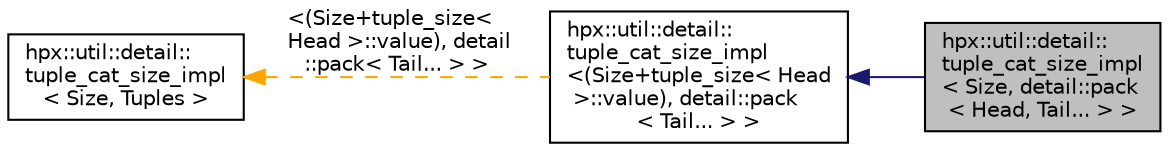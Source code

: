 digraph "hpx::util::detail::tuple_cat_size_impl&lt; Size, detail::pack&lt; Head, Tail... &gt; &gt;"
{
  edge [fontname="Helvetica",fontsize="10",labelfontname="Helvetica",labelfontsize="10"];
  node [fontname="Helvetica",fontsize="10",shape=record];
  rankdir="LR";
  Node3 [label="hpx::util::detail::\ltuple_cat_size_impl\l\< Size, detail::pack\l\< Head, Tail... \> \>",height=0.2,width=0.4,color="black", fillcolor="grey75", style="filled", fontcolor="black"];
  Node4 -> Node3 [dir="back",color="midnightblue",fontsize="10",style="solid",fontname="Helvetica"];
  Node4 [label="hpx::util::detail::\ltuple_cat_size_impl\l\<(Size+tuple_size\< Head\l \>::value), detail::pack\l\< Tail... \> \>",height=0.2,width=0.4,color="black", fillcolor="white", style="filled",URL="$db/db3/structhpx_1_1util_1_1detail_1_1tuple__cat__size__impl.html"];
  Node5 -> Node4 [dir="back",color="orange",fontsize="10",style="dashed",label=" \<(Size+tuple_size\<\l Head \>::value), detail\l::pack\< Tail... \> \>" ,fontname="Helvetica"];
  Node5 [label="hpx::util::detail::\ltuple_cat_size_impl\l\< Size, Tuples \>",height=0.2,width=0.4,color="black", fillcolor="white", style="filled",URL="$db/db3/structhpx_1_1util_1_1detail_1_1tuple__cat__size__impl.html",tooltip="Deduces to the overall size of all given tuples. "];
}
